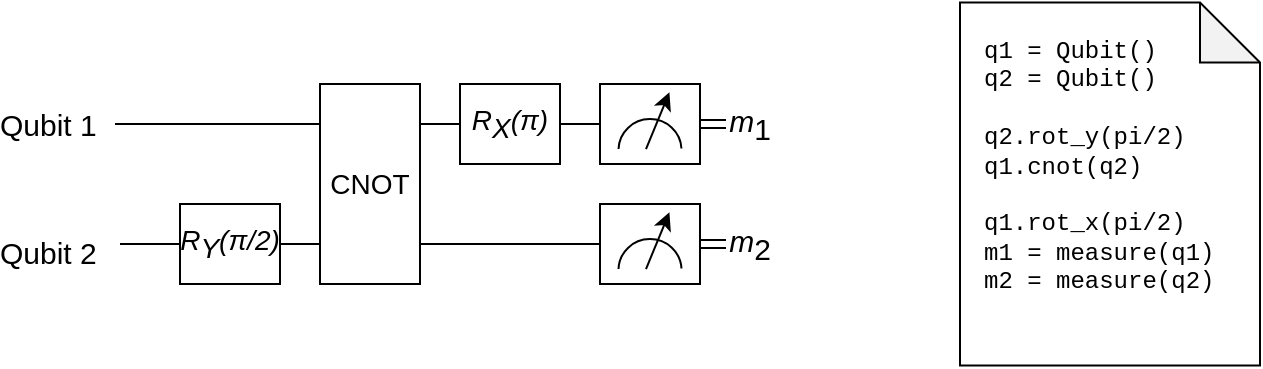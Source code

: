 <mxfile version="24.8.2">
    <diagram id="PuXvCcuPxR5FeGInxbdS" name="Page-1">
        <mxGraphModel dx="2341" dy="2256" grid="1" gridSize="10" guides="1" tooltips="1" connect="1" arrows="1" fold="1" page="1" pageScale="1" pageWidth="850" pageHeight="1100" math="0" shadow="0">
            <root>
                <mxCell id="0"/>
                <mxCell id="1" parent="0"/>
                <mxCell id="6" value="" style="endArrow=none;html=1;exitX=1;exitY=0.5;exitDx=0;exitDy=0;shadow=0;fontFamily=DejaVu Sans;fontSize=15;entryX=0;entryY=0.5;entryDx=0;entryDy=0;" edge="1" parent="1" target="46">
                    <mxGeometry width="50" height="50" relative="1" as="geometry">
                        <mxPoint x="117.5" y="-50" as="sourcePoint"/>
                        <mxPoint x="420" y="-50" as="targetPoint"/>
                    </mxGeometry>
                </mxCell>
                <mxCell id="8" value="" style="endArrow=none;html=1;shadow=0;fontFamily=DejaVu Sans;fontSize=15;entryX=0;entryY=0.5;entryDx=0;entryDy=0;" edge="1" parent="1" target="17">
                    <mxGeometry width="50" height="50" relative="1" as="geometry">
                        <mxPoint x="120" y="10" as="sourcePoint"/>
                        <mxPoint x="240" y="15" as="targetPoint"/>
                    </mxGeometry>
                </mxCell>
                <mxCell id="10" value="&lt;i style=&quot;font-size: 15px;&quot;&gt;m&lt;/i&gt;&lt;sub style=&quot;font-size: 15px;&quot;&gt;2&lt;/sub&gt;" style="text;html=1;strokeColor=none;fillColor=none;align=center;verticalAlign=middle;whiteSpace=wrap;rounded=0;fontFamily=Helvetica;fontSize=15;spacing=0;shadow=0;" vertex="1" parent="1">
                    <mxGeometry x="425" width="20" height="20" as="geometry"/>
                </mxCell>
                <mxCell id="11" value="Qubit 2" style="text;html=1;strokeColor=none;fillColor=none;align=left;verticalAlign=middle;whiteSpace=wrap;rounded=0;fontFamily=Helvetica;fontSize=15;spacing=0;shadow=0;" vertex="1" parent="1">
                    <mxGeometry x="60" y="4.25" width="50" height="20" as="geometry"/>
                </mxCell>
                <mxCell id="12" value="Qubit 1" style="text;html=1;strokeColor=none;fillColor=none;align=left;verticalAlign=middle;whiteSpace=wrap;rounded=0;fontFamily=Helvetica;fontSize=15;spacing=0;shadow=0;" vertex="1" parent="1">
                    <mxGeometry x="60" y="-60" width="50" height="20" as="geometry"/>
                </mxCell>
                <mxCell id="14" value="" style="group;shadow=0;fontFamily=DejaVu Sans;fontSize=15;" vertex="1" connectable="0" parent="1">
                    <mxGeometry x="360" y="-10" width="55" height="48.5" as="geometry"/>
                </mxCell>
                <mxCell id="15" value="" style="group;shadow=0;fontFamily=DejaVu Sans;fontSize=15;" vertex="1" connectable="0" parent="14">
                    <mxGeometry width="50" height="48.5" as="geometry"/>
                </mxCell>
                <mxCell id="16" value="" style="group;shadow=0;fontFamily=DejaVu Sans;fontSize=15;" vertex="1" connectable="0" parent="15">
                    <mxGeometry width="50" height="48.5" as="geometry"/>
                </mxCell>
                <mxCell id="17" value="" style="rounded=0;whiteSpace=wrap;html=1;strokeWidth=1;fontFamily=DejaVu Sans;fontSize=15;align=center;spacing=0;horizontal=1;shadow=0;" vertex="1" parent="16">
                    <mxGeometry width="50" height="40" as="geometry"/>
                </mxCell>
                <mxCell id="18" value="" style="verticalLabelPosition=bottom;verticalAlign=top;html=1;shape=mxgraph.basic.arc;startAngle=0.755;endAngle=0.242;shadow=0;fontFamily=DejaVu Sans;fontSize=15;" vertex="1" parent="16">
                    <mxGeometry x="9.25" y="17.543" width="31.5" height="30.957" as="geometry"/>
                </mxCell>
                <mxCell id="19" value="" style="endArrow=classic;html=1;shadow=0;fontFamily=DejaVu Sans;fontSize=15;" edge="1" parent="16">
                    <mxGeometry width="50" height="50" relative="1" as="geometry">
                        <mxPoint x="23.0" y="32.505" as="sourcePoint"/>
                        <mxPoint x="34.7" y="4.128" as="targetPoint"/>
                    </mxGeometry>
                </mxCell>
                <mxCell id="20" value="&lt;i style=&quot;font-size: 14px;&quot;&gt;R&lt;sub style=&quot;font-size: 14px;&quot;&gt;Y&lt;/sub&gt;(&lt;/i&gt;&lt;i style=&quot;font-size: 14px;&quot;&gt;π/2&lt;/i&gt;&lt;i style=&quot;font-size: 14px;&quot;&gt;)&lt;/i&gt;" style="rounded=0;whiteSpace=wrap;html=1;strokeWidth=1;fontFamily=Helvetica;fontSize=14;align=center;spacing=0;horizontal=1;shadow=0;" vertex="1" parent="1">
                    <mxGeometry x="150" y="-10" width="50" height="40" as="geometry"/>
                </mxCell>
                <mxCell id="21" value="&lt;i style=&quot;font-size: 14px;&quot;&gt;R&lt;sub style=&quot;font-size: 14px;&quot;&gt;X&lt;/sub&gt;(π)&lt;/i&gt;" style="rounded=0;whiteSpace=wrap;html=1;strokeWidth=1;fontFamily=Helvetica;fontSize=14;align=center;spacing=0;horizontal=1;shadow=0;" vertex="1" parent="1">
                    <mxGeometry x="290" y="-70" width="50" height="40" as="geometry"/>
                </mxCell>
                <mxCell id="23" value="" style="endArrow=none;html=1;exitX=1;exitY=0.5;exitDx=0;exitDy=0;shape=link;shadow=0;fontFamily=DejaVu Sans;fontSize=15;" edge="1" parent="1" source="17">
                    <mxGeometry width="50" height="50" relative="1" as="geometry">
                        <mxPoint x="397.5" y="15" as="sourcePoint"/>
                        <mxPoint x="423" y="10" as="targetPoint"/>
                    </mxGeometry>
                </mxCell>
                <mxCell id="42" value="CNOT" style="rounded=0;whiteSpace=wrap;html=1;strokeWidth=1;fontFamily=Helvetica;fontSize=14;align=center;spacing=0;horizontal=1;shadow=0;" vertex="1" parent="1">
                    <mxGeometry x="220" y="-70" width="50" height="100" as="geometry"/>
                </mxCell>
                <mxCell id="43" value="" style="group;shadow=0;fontFamily=DejaVu Sans;fontSize=15;" vertex="1" connectable="0" parent="1">
                    <mxGeometry x="360" y="-70" width="55" height="48.5" as="geometry"/>
                </mxCell>
                <mxCell id="44" value="" style="group;shadow=0;fontFamily=DejaVu Sans;fontSize=15;" vertex="1" connectable="0" parent="43">
                    <mxGeometry width="50" height="48.5" as="geometry"/>
                </mxCell>
                <mxCell id="45" value="" style="group;shadow=0;fontFamily=DejaVu Sans;fontSize=15;" vertex="1" connectable="0" parent="44">
                    <mxGeometry width="50" height="48.5" as="geometry"/>
                </mxCell>
                <mxCell id="46" value="" style="rounded=0;whiteSpace=wrap;html=1;strokeWidth=1;fontFamily=DejaVu Sans;fontSize=15;align=center;spacing=0;horizontal=1;shadow=0;" vertex="1" parent="45">
                    <mxGeometry width="50" height="40" as="geometry"/>
                </mxCell>
                <mxCell id="47" value="" style="verticalLabelPosition=bottom;verticalAlign=top;html=1;shape=mxgraph.basic.arc;startAngle=0.755;endAngle=0.242;shadow=0;fontFamily=DejaVu Sans;fontSize=15;" vertex="1" parent="45">
                    <mxGeometry x="9.25" y="17.543" width="31.5" height="30.957" as="geometry"/>
                </mxCell>
                <mxCell id="48" value="" style="endArrow=classic;html=1;shadow=0;fontFamily=DejaVu Sans;fontSize=15;" edge="1" parent="45">
                    <mxGeometry width="50" height="50" relative="1" as="geometry">
                        <mxPoint x="23.0" y="32.505" as="sourcePoint"/>
                        <mxPoint x="34.7" y="4.128" as="targetPoint"/>
                    </mxGeometry>
                </mxCell>
                <mxCell id="51" value="&lt;i style=&quot;font-size: 15px;&quot;&gt;m&lt;/i&gt;&lt;sub style=&quot;font-size: 15px;&quot;&gt;1&lt;/sub&gt;" style="text;html=1;strokeColor=none;fillColor=none;align=center;verticalAlign=middle;whiteSpace=wrap;rounded=0;fontFamily=Helvetica;fontSize=15;spacing=0;shadow=0;" vertex="1" parent="1">
                    <mxGeometry x="425" y="-60" width="20" height="20" as="geometry"/>
                </mxCell>
                <mxCell id="52" value="" style="endArrow=none;html=1;exitX=1;exitY=0.5;exitDx=0;exitDy=0;shape=link;shadow=0;fontFamily=DejaVu Sans;fontSize=15;" edge="1" parent="1">
                    <mxGeometry width="50" height="50" relative="1" as="geometry">
                        <mxPoint x="410" y="-50" as="sourcePoint"/>
                        <mxPoint x="423" y="-50" as="targetPoint"/>
                    </mxGeometry>
                </mxCell>
                <mxCell id="54" value="" style="shape=note;whiteSpace=wrap;html=1;backgroundOutline=1;darkOpacity=0.05;" vertex="1" parent="1">
                    <mxGeometry x="540" y="-110.75" width="150" height="181.5" as="geometry"/>
                </mxCell>
                <mxCell id="55" value="q1 = Qubit()&lt;div&gt;q2 = Qubit()&lt;/div&gt;&lt;div&gt;&lt;br&gt;&lt;/div&gt;&lt;div&gt;q2.rot_y(pi/2)&lt;/div&gt;&lt;div&gt;q1.cnot(q2)&lt;/div&gt;&lt;div&gt;&lt;br&gt;&lt;/div&gt;&lt;div&gt;q1.rot_x(pi/2)&lt;/div&gt;&lt;div&gt;m1 = measure(q1)&lt;/div&gt;&lt;div&gt;m2 = measure(q2)&lt;/div&gt;" style="text;html=1;align=left;verticalAlign=top;whiteSpace=wrap;rounded=0;fontFamily=Courier New;" vertex="1" parent="1">
                    <mxGeometry x="550" y="-100" width="140" height="130" as="geometry"/>
                </mxCell>
            </root>
        </mxGraphModel>
    </diagram>
</mxfile>
